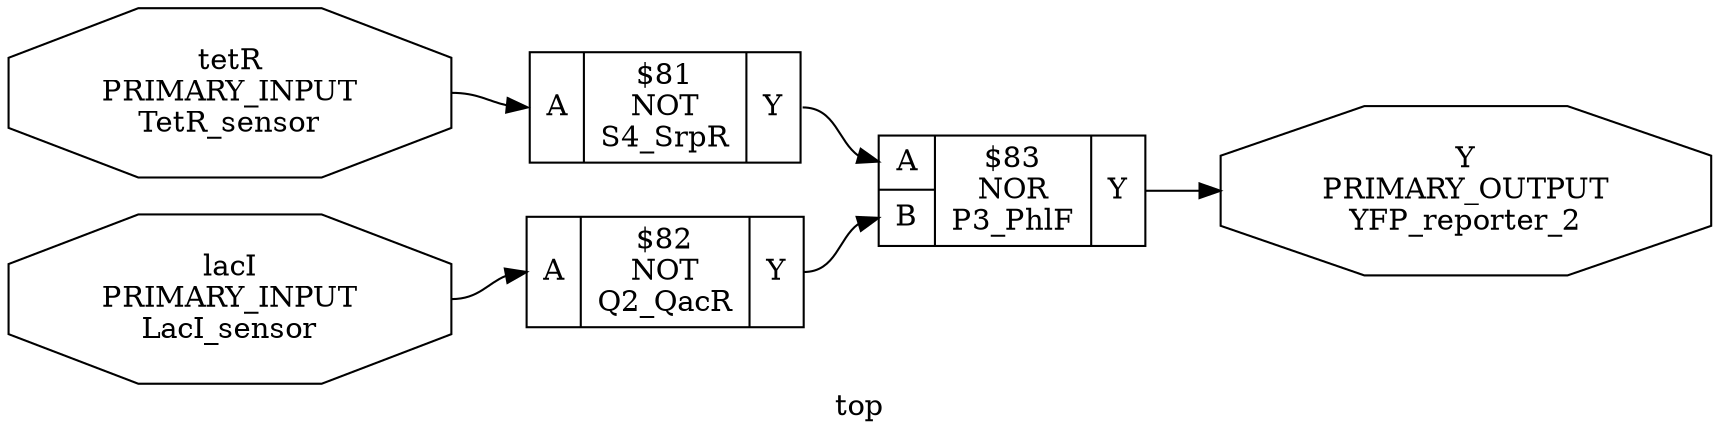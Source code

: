 digraph "top" {
label="top";
rankdir="LR";
remincross=true;
n3 [ shape=octagon, label="Y\nPRIMARY_OUTPUT\nYFP_reporter_2", fontcolor="black" ];
n4 [ shape=octagon, label="lacI\nPRIMARY_INPUT\nLacI_sensor", fontcolor="black" ];
n5 [ shape=octagon, label="tetR\nPRIMARY_INPUT\nTetR_sensor", fontcolor="black" ];
c7 [ shape=record, label="{{<p6> A}|$81\nNOT\nS4_SrpR|{<p3> Y}}",  ];
c8 [ shape=record, label="{{<p6> A}|$82\nNOT\nQ2_QacR|{<p3> Y}}",  ];
c10 [ shape=record, label="{{<p6> A|<p9> B}|$83\nNOR\nP3_PhlF|{<p3> Y}}",  ];
c7:p3:e -> c10:p6:w [color="black", fontcolor="black", label=""];
c8:p3:e -> c10:p9:w [color="black", fontcolor="black", label=""];
c10:p3:e -> n3:w [color="black", fontcolor="black", label=""];
n4:e -> c8:p6:w [color="black", fontcolor="black", label=""];
n5:e -> c7:p6:w [color="black", fontcolor="black", label=""];
}
